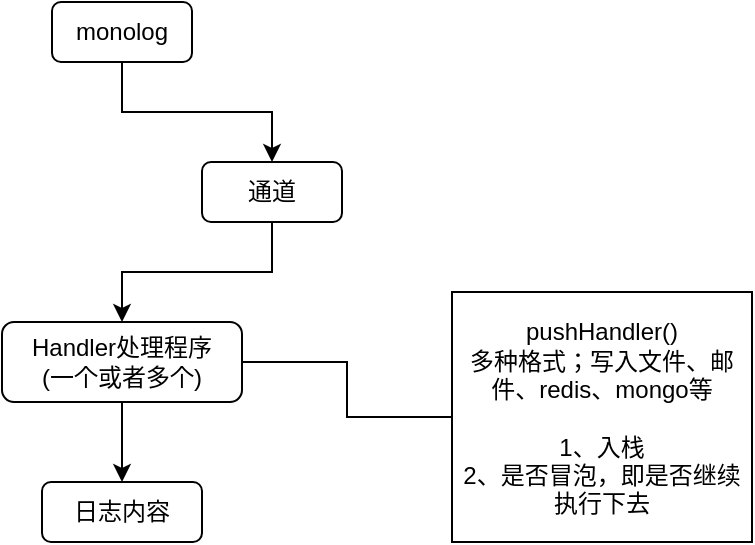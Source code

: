 <mxfile version="13.6.0" type="github"><diagram id="AcBS0xOcSWuDg6sKBTs4" name="第 1 页"><mxGraphModel dx="718" dy="471" grid="1" gridSize="10" guides="1" tooltips="1" connect="1" arrows="1" fold="1" page="1" pageScale="1" pageWidth="827" pageHeight="1169" math="0" shadow="0"><root><mxCell id="0"/><mxCell id="1" parent="0"/><mxCell id="buQ5AT8or2FTamIqZGvH-9" style="edgeStyle=orthogonalEdgeStyle;rounded=0;orthogonalLoop=1;jettySize=auto;html=1;exitX=0.5;exitY=1;exitDx=0;exitDy=0;entryX=0.5;entryY=0;entryDx=0;entryDy=0;" edge="1" parent="1" source="buQ5AT8or2FTamIqZGvH-1" target="buQ5AT8or2FTamIqZGvH-8"><mxGeometry relative="1" as="geometry"/></mxCell><mxCell id="buQ5AT8or2FTamIqZGvH-1" value="monolog" style="rounded=1;whiteSpace=wrap;html=1;" vertex="1" parent="1"><mxGeometry x="230" y="25" width="70" height="30" as="geometry"/></mxCell><mxCell id="buQ5AT8or2FTamIqZGvH-5" style="edgeStyle=orthogonalEdgeStyle;rounded=0;orthogonalLoop=1;jettySize=auto;html=1;exitX=1;exitY=0.5;exitDx=0;exitDy=0;entryX=0;entryY=0.5;entryDx=0;entryDy=0;endArrow=none;endFill=0;" edge="1" parent="1" source="buQ5AT8or2FTamIqZGvH-2" target="buQ5AT8or2FTamIqZGvH-4"><mxGeometry relative="1" as="geometry"/></mxCell><mxCell id="buQ5AT8or2FTamIqZGvH-7" style="edgeStyle=orthogonalEdgeStyle;rounded=0;orthogonalLoop=1;jettySize=auto;html=1;exitX=0.5;exitY=1;exitDx=0;exitDy=0;entryX=0.5;entryY=0;entryDx=0;entryDy=0;" edge="1" parent="1" source="buQ5AT8or2FTamIqZGvH-2" target="buQ5AT8or2FTamIqZGvH-3"><mxGeometry relative="1" as="geometry"/></mxCell><mxCell id="buQ5AT8or2FTamIqZGvH-2" value="Handler处理程序&lt;br&gt;(一个或者多个)" style="rounded=1;whiteSpace=wrap;html=1;" vertex="1" parent="1"><mxGeometry x="205" y="185" width="120" height="40" as="geometry"/></mxCell><mxCell id="buQ5AT8or2FTamIqZGvH-3" value="日志内容" style="rounded=1;whiteSpace=wrap;html=1;" vertex="1" parent="1"><mxGeometry x="225" y="265" width="80" height="30" as="geometry"/></mxCell><mxCell id="buQ5AT8or2FTamIqZGvH-4" value="pushHandler()&lt;br&gt;多种格式；写入文件、邮件、redis、mongo等&lt;br&gt;&amp;nbsp;&amp;nbsp;&lt;br&gt;1、入栈&lt;br&gt;2、是否冒泡，即是否继续执行下去" style="rounded=0;whiteSpace=wrap;html=1;" vertex="1" parent="1"><mxGeometry x="430" y="170" width="150" height="125" as="geometry"/></mxCell><mxCell id="buQ5AT8or2FTamIqZGvH-10" style="edgeStyle=orthogonalEdgeStyle;rounded=0;orthogonalLoop=1;jettySize=auto;html=1;exitX=0.5;exitY=1;exitDx=0;exitDy=0;entryX=0.5;entryY=0;entryDx=0;entryDy=0;" edge="1" parent="1" source="buQ5AT8or2FTamIqZGvH-8" target="buQ5AT8or2FTamIqZGvH-2"><mxGeometry relative="1" as="geometry"/></mxCell><mxCell id="buQ5AT8or2FTamIqZGvH-8" value="通道" style="rounded=1;whiteSpace=wrap;html=1;" vertex="1" parent="1"><mxGeometry x="305" y="105" width="70" height="30" as="geometry"/></mxCell></root></mxGraphModel></diagram></mxfile>